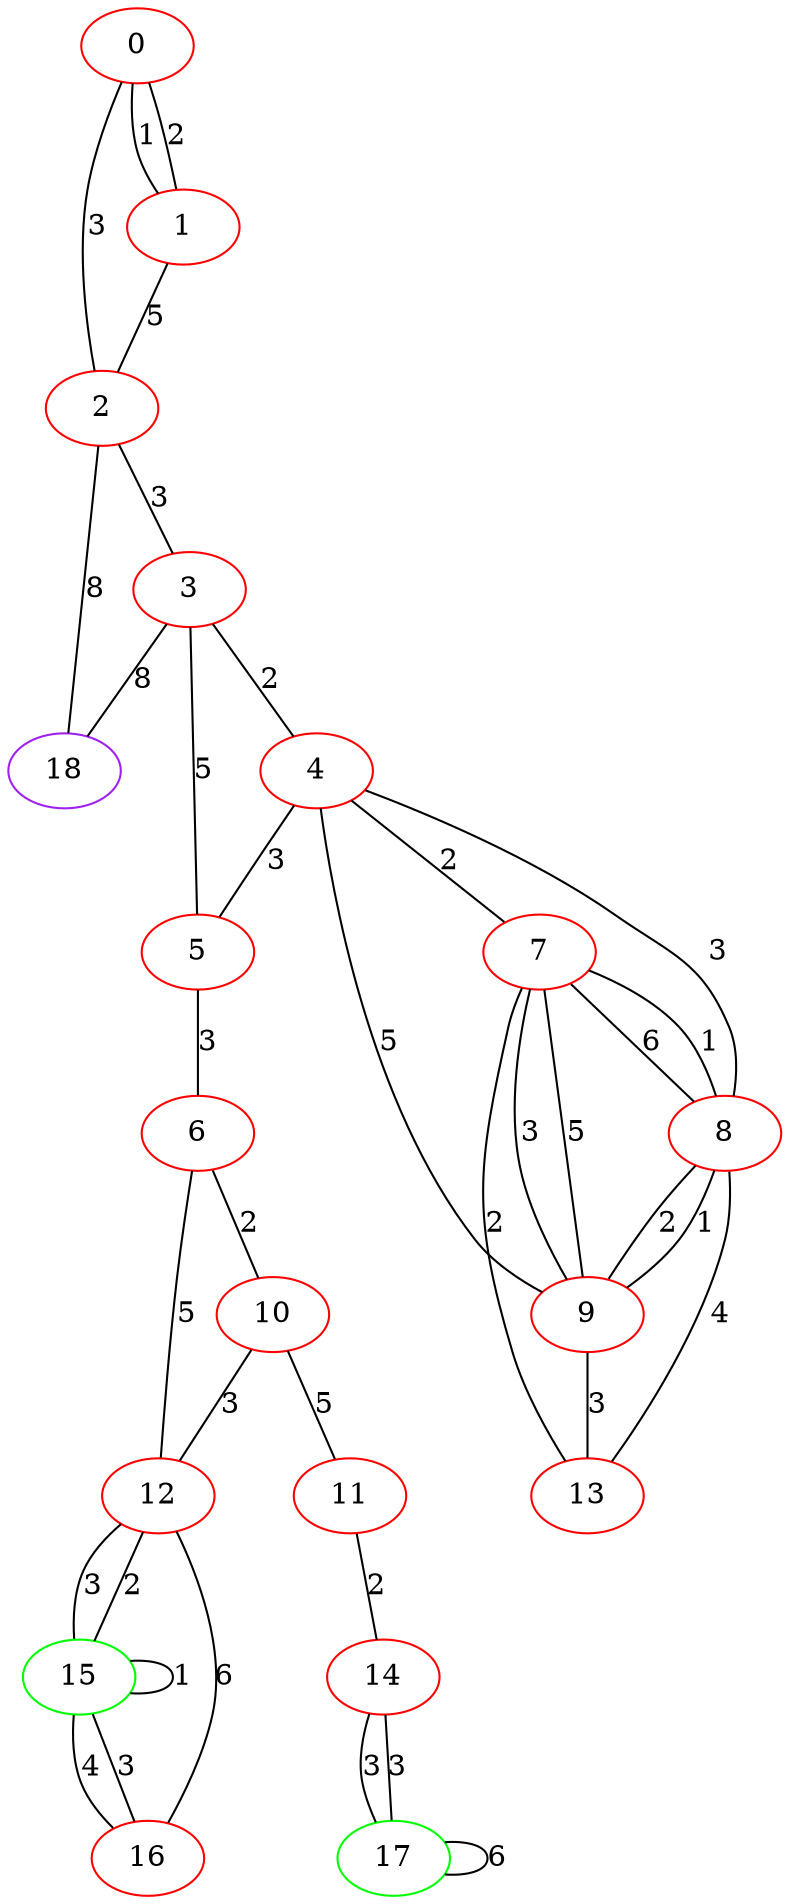 graph "" {
0 [color=red, weight=1];
1 [color=red, weight=1];
2 [color=red, weight=1];
3 [color=red, weight=1];
4 [color=red, weight=1];
5 [color=red, weight=1];
6 [color=red, weight=1];
7 [color=red, weight=1];
8 [color=red, weight=1];
9 [color=red, weight=1];
10 [color=red, weight=1];
11 [color=red, weight=1];
12 [color=red, weight=1];
13 [color=red, weight=1];
14 [color=red, weight=1];
15 [color=green, weight=2];
16 [color=red, weight=1];
17 [color=green, weight=2];
18 [color=purple, weight=4];
0 -- 1  [key=0, label=2];
0 -- 1  [key=1, label=1];
0 -- 2  [key=0, label=3];
1 -- 2  [key=0, label=5];
2 -- 18  [key=0, label=8];
2 -- 3  [key=0, label=3];
3 -- 18  [key=0, label=8];
3 -- 4  [key=0, label=2];
3 -- 5  [key=0, label=5];
4 -- 8  [key=0, label=3];
4 -- 9  [key=0, label=5];
4 -- 5  [key=0, label=3];
4 -- 7  [key=0, label=2];
5 -- 6  [key=0, label=3];
6 -- 10  [key=0, label=2];
6 -- 12  [key=0, label=5];
7 -- 8  [key=0, label=1];
7 -- 8  [key=1, label=6];
7 -- 9  [key=0, label=3];
7 -- 9  [key=1, label=5];
7 -- 13  [key=0, label=2];
8 -- 9  [key=0, label=2];
8 -- 9  [key=1, label=1];
8 -- 13  [key=0, label=4];
9 -- 13  [key=0, label=3];
10 -- 11  [key=0, label=5];
10 -- 12  [key=0, label=3];
11 -- 14  [key=0, label=2];
12 -- 16  [key=0, label=6];
12 -- 15  [key=0, label=2];
12 -- 15  [key=1, label=3];
14 -- 17  [key=0, label=3];
14 -- 17  [key=1, label=3];
15 -- 16  [key=0, label=4];
15 -- 16  [key=1, label=3];
15 -- 15  [key=0, label=1];
17 -- 17  [key=0, label=6];
}
